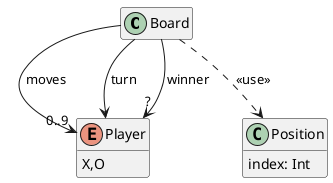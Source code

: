@startuml

hide empty members

class Board

enum Player {
    X,O
}

class Position {
    index: Int
}

Board --> "0..9" Player : "moves "
Board --> Player : "turn      "
Board ..> Position : <<use>>
Board --> "?" Player : winner

@enduml